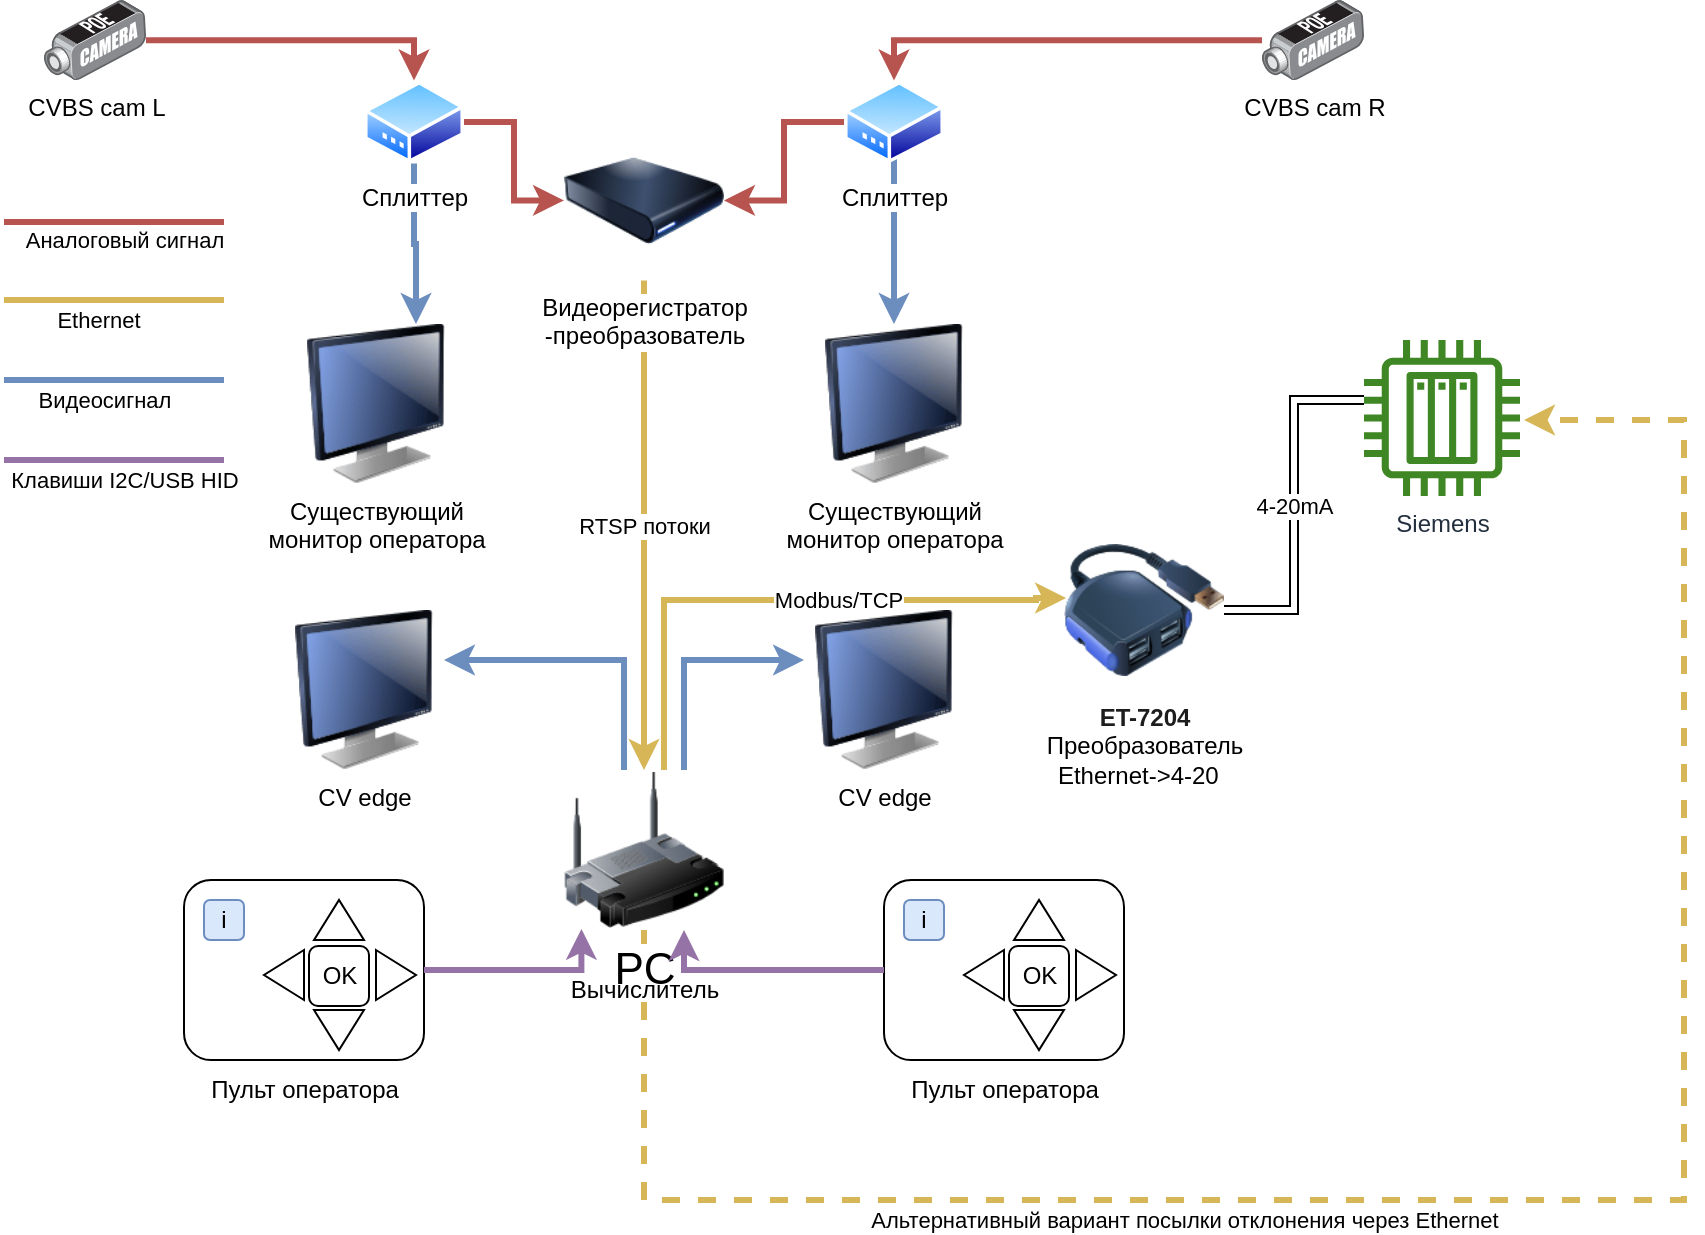 <mxfile version="20.6.0" type="github" pages="2">
  <diagram name="Architercture" id="55a83fd1-7818-8e21-69c5-c3457e3827bb">
    <mxGraphModel dx="746" dy="539" grid="1" gridSize="10" guides="1" tooltips="1" connect="1" arrows="1" fold="1" page="1" pageScale="1" pageWidth="1100" pageHeight="850" background="none" math="0" shadow="0">
      <root>
        <mxCell id="0" />
        <mxCell id="1" parent="0" />
        <mxCell id="8JaOrQgvwe7hHYjEQXCQ-12" value="Modbus/TCP" style="edgeStyle=orthogonalEdgeStyle;rounded=0;orthogonalLoop=1;jettySize=auto;html=1;entryX=0.013;entryY=0.425;entryDx=0;entryDy=0;entryPerimeter=0;fillColor=#fff2cc;strokeColor=#d6b656;strokeWidth=3;" parent="1" source="69ecfefc5c41e42c-1" target="8JaOrQgvwe7hHYjEQXCQ-10" edge="1">
          <mxGeometry x="0.198" relative="1" as="geometry">
            <mxPoint as="offset" />
            <Array as="points">
              <mxPoint x="520" y="380" />
              <mxPoint x="706" y="380" />
            </Array>
          </mxGeometry>
        </mxCell>
        <mxCell id="8JaOrQgvwe7hHYjEQXCQ-15" value="" style="edgeStyle=orthogonalEdgeStyle;rounded=0;orthogonalLoop=1;jettySize=auto;html=1;strokeWidth=3;fillColor=#dae8fc;strokeColor=#6c8ebf;" parent="1" source="69ecfefc5c41e42c-1" target="8JaOrQgvwe7hHYjEQXCQ-14" edge="1">
          <mxGeometry relative="1" as="geometry">
            <Array as="points">
              <mxPoint x="500" y="410" />
            </Array>
          </mxGeometry>
        </mxCell>
        <mxCell id="8JaOrQgvwe7hHYjEQXCQ-17" value="" style="edgeStyle=orthogonalEdgeStyle;rounded=0;orthogonalLoop=1;jettySize=auto;html=1;fillColor=#dae8fc;strokeColor=#6c8ebf;strokeWidth=3;" parent="1" source="69ecfefc5c41e42c-1" target="8JaOrQgvwe7hHYjEQXCQ-16" edge="1">
          <mxGeometry relative="1" as="geometry">
            <Array as="points">
              <mxPoint x="530" y="410" />
            </Array>
          </mxGeometry>
        </mxCell>
        <mxCell id="8JaOrQgvwe7hHYjEQXCQ-28" value="Альтернативный вариант посылки отклонения через Ethernet" style="edgeStyle=orthogonalEdgeStyle;rounded=0;orthogonalLoop=1;jettySize=auto;html=1;strokeWidth=3;entryX=1.026;entryY=0.513;entryDx=0;entryDy=0;entryPerimeter=0;dashed=1;fillColor=#fff2cc;strokeColor=#d6b656;" parent="1" source="69ecfefc5c41e42c-1" target="8JaOrQgvwe7hHYjEQXCQ-11" edge="1">
          <mxGeometry x="-0.28" y="-10" relative="1" as="geometry">
            <mxPoint x="1000" y="280" as="targetPoint" />
            <Array as="points">
              <mxPoint x="510" y="680" />
              <mxPoint x="1030" y="680" />
              <mxPoint x="1030" y="290" />
            </Array>
            <mxPoint as="offset" />
          </mxGeometry>
        </mxCell>
        <mxCell id="69ecfefc5c41e42c-1" value="PC" style="image;html=1;labelBackgroundColor=#ffffff;image=img/lib/clip_art/networking/Wireless_Router_128x128.png;rounded=1;shadow=0;comic=0;strokeWidth=2;fontSize=22" parent="1" vertex="1">
          <mxGeometry x="470" y="465" width="80" height="80" as="geometry" />
        </mxCell>
        <mxCell id="bqjCCw6araehrLSI5hQb-4" style="edgeStyle=orthogonalEdgeStyle;rounded=0;orthogonalLoop=1;jettySize=auto;html=1;entryX=0.5;entryY=0;entryDx=0;entryDy=0;fillColor=#f8cecc;strokeColor=#b85450;strokeWidth=3;" parent="1" source="8JaOrQgvwe7hHYjEQXCQ-1" target="bqjCCw6araehrLSI5hQb-3" edge="1">
          <mxGeometry relative="1" as="geometry" />
        </mxCell>
        <mxCell id="8JaOrQgvwe7hHYjEQXCQ-1" value="CVBS cam L" style="points=[];aspect=fixed;html=1;align=center;shadow=0;dashed=0;image;image=img/lib/allied_telesis/security/POE_DVS_Camera.svg;" parent="1" vertex="1">
          <mxGeometry x="210" y="80" width="51" height="40.2" as="geometry" />
        </mxCell>
        <mxCell id="8JaOrQgvwe7hHYjEQXCQ-7" value="" style="edgeStyle=orthogonalEdgeStyle;rounded=0;orthogonalLoop=1;jettySize=auto;html=1;strokeWidth=3;fillColor=#f8cecc;strokeColor=#b85450;entryX=0.5;entryY=0;entryDx=0;entryDy=0;" parent="1" source="8JaOrQgvwe7hHYjEQXCQ-2" target="bqjCCw6araehrLSI5hQb-5" edge="1">
          <mxGeometry relative="1" as="geometry">
            <mxPoint x="610" y="100" as="targetPoint" />
            <Array as="points">
              <mxPoint x="635" y="100" />
            </Array>
          </mxGeometry>
        </mxCell>
        <mxCell id="8JaOrQgvwe7hHYjEQXCQ-2" value="&lt;div style=&quot;orphans: 2; widows: 2;&quot;&gt;CVBS cam R&lt;/div&gt;" style="points=[];aspect=fixed;html=1;align=center;shadow=0;dashed=0;image;image=img/lib/allied_telesis/security/POE_DVS_Camera.svg;" parent="1" vertex="1">
          <mxGeometry x="819" y="80" width="51" height="40.2" as="geometry" />
        </mxCell>
        <mxCell id="8JaOrQgvwe7hHYjEQXCQ-8" value="RTSP потоки" style="edgeStyle=orthogonalEdgeStyle;rounded=0;orthogonalLoop=1;jettySize=auto;html=1;fillColor=#fff2cc;strokeColor=#d6b656;strokeWidth=3;" parent="1" source="8JaOrQgvwe7hHYjEQXCQ-3" target="69ecfefc5c41e42c-1" edge="1">
          <mxGeometry relative="1" as="geometry" />
        </mxCell>
        <mxCell id="8JaOrQgvwe7hHYjEQXCQ-3" value="Видеорегистратор&lt;br&gt;-преобразователь" style="image;html=1;image=img/lib/clip_art/computers/Harddrive_128x128.png" parent="1" vertex="1">
          <mxGeometry x="470" y="140.2" width="80" height="80" as="geometry" />
        </mxCell>
        <mxCell id="8JaOrQgvwe7hHYjEQXCQ-9" value="Вычислитель" style="text;html=1;align=center;verticalAlign=middle;resizable=0;points=[];autosize=1;strokeColor=none;fillColor=none;" parent="1" vertex="1">
          <mxGeometry x="460" y="560" width="100" height="30" as="geometry" />
        </mxCell>
        <mxCell id="8JaOrQgvwe7hHYjEQXCQ-13" value="4-20mA" style="edgeStyle=orthogonalEdgeStyle;rounded=0;orthogonalLoop=1;jettySize=auto;html=1;entryX=0;entryY=0.385;entryDx=0;entryDy=0;entryPerimeter=0;shape=link;" parent="1" source="8JaOrQgvwe7hHYjEQXCQ-10" target="8JaOrQgvwe7hHYjEQXCQ-11" edge="1">
          <mxGeometry relative="1" as="geometry" />
        </mxCell>
        <mxCell id="8JaOrQgvwe7hHYjEQXCQ-10" value="&lt;span style=&quot;color: rgb(29, 29, 29); font-family: Montserrat, sans-serif; font-size: var(--font-size-heading-1); font-weight: 700; orphans: 2; text-align: start; widows: 2;&quot;&gt;ET-7204&lt;/span&gt;&lt;br&gt;Преобразователь&lt;br&gt;Ethernet-&amp;gt;4-20 &amp;nbsp;" style="image;html=1;image=img/lib/clip_art/computers/USB_Hub_128x128.png" parent="1" vertex="1">
          <mxGeometry x="720" y="345" width="80" height="80" as="geometry" />
        </mxCell>
        <mxCell id="8JaOrQgvwe7hHYjEQXCQ-11" value="Siemens" style="sketch=0;outlineConnect=0;fontColor=#232F3E;gradientColor=none;fillColor=#3F8624;strokeColor=none;dashed=0;verticalLabelPosition=bottom;verticalAlign=top;align=center;html=1;fontSize=12;fontStyle=0;aspect=fixed;pointerEvents=1;shape=mxgraph.aws4.iot_thing_plc;" parent="1" vertex="1">
          <mxGeometry x="870" y="250" width="78" height="78" as="geometry" />
        </mxCell>
        <mxCell id="8JaOrQgvwe7hHYjEQXCQ-14" value="CV edge" style="image;html=1;image=img/lib/clip_art/computers/Monitor_128x128.png" parent="1" vertex="1">
          <mxGeometry x="330" y="385" width="80" height="80" as="geometry" />
        </mxCell>
        <mxCell id="8JaOrQgvwe7hHYjEQXCQ-16" value="CV edge" style="image;html=1;image=img/lib/clip_art/computers/Monitor_128x128.png" parent="1" vertex="1">
          <mxGeometry x="590" y="385" width="80" height="80" as="geometry" />
        </mxCell>
        <mxCell id="8JaOrQgvwe7hHYjEQXCQ-18" value="Ethernet" style="endArrow=none;html=1;rounded=0;strokeWidth=3;fillColor=#fff2cc;strokeColor=#d6b656;" parent="1" edge="1">
          <mxGeometry x="-0.143" y="-10" width="50" height="50" relative="1" as="geometry">
            <mxPoint x="190" y="230" as="sourcePoint" />
            <mxPoint x="300" y="230" as="targetPoint" />
            <mxPoint as="offset" />
          </mxGeometry>
        </mxCell>
        <mxCell id="8JaOrQgvwe7hHYjEQXCQ-19" value="Видеосигнал" style="endArrow=none;html=1;rounded=0;strokeWidth=3;fillColor=#dae8fc;strokeColor=#6c8ebf;" parent="1" edge="1">
          <mxGeometry x="-0.091" y="-10" width="50" height="50" relative="1" as="geometry">
            <mxPoint x="190" y="270" as="sourcePoint" />
            <mxPoint x="300" y="270" as="targetPoint" />
            <mxPoint as="offset" />
          </mxGeometry>
        </mxCell>
        <mxCell id="8JaOrQgvwe7hHYjEQXCQ-20" value="Аналоговый сигнал" style="endArrow=none;html=1;rounded=0;strokeWidth=3;fillColor=#f8cecc;strokeColor=#b85450;" parent="1" edge="1">
          <mxGeometry x="0.091" y="-9" width="50" height="50" relative="1" as="geometry">
            <mxPoint x="190" y="191" as="sourcePoint" />
            <mxPoint x="300" y="191" as="targetPoint" />
            <Array as="points">
              <mxPoint x="260" y="191" />
            </Array>
            <mxPoint as="offset" />
          </mxGeometry>
        </mxCell>
        <mxCell id="8JaOrQgvwe7hHYjEQXCQ-27" value="Клавиши I2C/USB HID" style="endArrow=none;html=1;rounded=0;strokeWidth=3;fillColor=#e1d5e7;strokeColor=#9673a6;" parent="1" edge="1">
          <mxGeometry x="0.091" y="-10" width="50" height="50" relative="1" as="geometry">
            <mxPoint x="190" y="310" as="sourcePoint" />
            <mxPoint x="300" y="310" as="targetPoint" />
            <mxPoint as="offset" />
            <Array as="points">
              <mxPoint x="240" y="310" />
            </Array>
          </mxGeometry>
        </mxCell>
        <mxCell id="8JaOrQgvwe7hHYjEQXCQ-36" value="" style="group" parent="1" vertex="1" connectable="0">
          <mxGeometry x="280" y="520" width="120" height="90" as="geometry" />
        </mxCell>
        <mxCell id="8JaOrQgvwe7hHYjEQXCQ-29" value="" style="rounded=1;whiteSpace=wrap;html=1;" parent="8JaOrQgvwe7hHYjEQXCQ-36" vertex="1">
          <mxGeometry width="120" height="90" as="geometry" />
        </mxCell>
        <mxCell id="8JaOrQgvwe7hHYjEQXCQ-30" value="" style="triangle;whiteSpace=wrap;html=1;" parent="8JaOrQgvwe7hHYjEQXCQ-36" vertex="1">
          <mxGeometry x="96" y="35" width="20" height="25" as="geometry" />
        </mxCell>
        <mxCell id="8JaOrQgvwe7hHYjEQXCQ-31" value="" style="triangle;whiteSpace=wrap;html=1;direction=north;" parent="8JaOrQgvwe7hHYjEQXCQ-36" vertex="1">
          <mxGeometry x="65" y="10" width="25" height="20" as="geometry" />
        </mxCell>
        <mxCell id="8JaOrQgvwe7hHYjEQXCQ-32" value="" style="triangle;whiteSpace=wrap;html=1;direction=south;" parent="8JaOrQgvwe7hHYjEQXCQ-36" vertex="1">
          <mxGeometry x="65" y="65" width="25" height="20" as="geometry" />
        </mxCell>
        <mxCell id="8JaOrQgvwe7hHYjEQXCQ-33" value="" style="triangle;whiteSpace=wrap;html=1;rotation=0;direction=west;" parent="8JaOrQgvwe7hHYjEQXCQ-36" vertex="1">
          <mxGeometry x="40" y="35" width="20" height="25" as="geometry" />
        </mxCell>
        <mxCell id="8JaOrQgvwe7hHYjEQXCQ-34" value="i" style="rounded=1;whiteSpace=wrap;html=1;fillColor=#dae8fc;strokeColor=#6c8ebf;" parent="8JaOrQgvwe7hHYjEQXCQ-36" vertex="1">
          <mxGeometry x="10" y="10" width="20" height="20" as="geometry" />
        </mxCell>
        <mxCell id="8JaOrQgvwe7hHYjEQXCQ-35" value="OK" style="rounded=1;whiteSpace=wrap;html=1;" parent="8JaOrQgvwe7hHYjEQXCQ-36" vertex="1">
          <mxGeometry x="62.5" y="33" width="30" height="30" as="geometry" />
        </mxCell>
        <mxCell id="bqjCCw6araehrLSI5hQb-1" value="Существующий&lt;br&gt;монитор оператора" style="image;html=1;image=img/lib/clip_art/computers/Monitor_128x128.png" parent="1" vertex="1">
          <mxGeometry x="336" y="242" width="80" height="80" as="geometry" />
        </mxCell>
        <mxCell id="bqjCCw6araehrLSI5hQb-2" value="Существующий&lt;br style=&quot;border-color: var(--border-color);&quot;&gt;монитор оператора" style="image;html=1;image=img/lib/clip_art/computers/Monitor_128x128.png" parent="1" vertex="1">
          <mxGeometry x="595" y="242" width="80" height="80" as="geometry" />
        </mxCell>
        <mxCell id="bqjCCw6araehrLSI5hQb-6" style="edgeStyle=orthogonalEdgeStyle;rounded=0;orthogonalLoop=1;jettySize=auto;html=1;strokeWidth=3;fillColor=#f8cecc;strokeColor=#b85450;" parent="1" source="bqjCCw6araehrLSI5hQb-3" target="8JaOrQgvwe7hHYjEQXCQ-3" edge="1">
          <mxGeometry relative="1" as="geometry" />
        </mxCell>
        <mxCell id="bqjCCw6araehrLSI5hQb-8" style="edgeStyle=orthogonalEdgeStyle;rounded=0;orthogonalLoop=1;jettySize=auto;html=1;entryX=0.75;entryY=0;entryDx=0;entryDy=0;strokeWidth=3;fillColor=#dae8fc;strokeColor=#6c8ebf;" parent="1" source="bqjCCw6araehrLSI5hQb-3" target="bqjCCw6araehrLSI5hQb-1" edge="1">
          <mxGeometry relative="1" as="geometry">
            <Array as="points">
              <mxPoint x="395" y="202" />
              <mxPoint x="396" y="202" />
            </Array>
          </mxGeometry>
        </mxCell>
        <mxCell id="bqjCCw6araehrLSI5hQb-3" value="Сплиттер" style="aspect=fixed;perimeter=ellipsePerimeter;html=1;align=center;shadow=0;dashed=0;spacingTop=3;image;image=img/lib/active_directory/modem.svg;" parent="1" vertex="1">
          <mxGeometry x="370" y="120.2" width="50" height="41.5" as="geometry" />
        </mxCell>
        <mxCell id="bqjCCw6araehrLSI5hQb-7" style="edgeStyle=orthogonalEdgeStyle;rounded=0;orthogonalLoop=1;jettySize=auto;html=1;entryX=1;entryY=0.5;entryDx=0;entryDy=0;strokeWidth=3;fillColor=#f8cecc;strokeColor=#b85450;" parent="1" source="bqjCCw6araehrLSI5hQb-5" target="8JaOrQgvwe7hHYjEQXCQ-3" edge="1">
          <mxGeometry relative="1" as="geometry" />
        </mxCell>
        <mxCell id="bqjCCw6araehrLSI5hQb-9" style="edgeStyle=orthogonalEdgeStyle;rounded=0;orthogonalLoop=1;jettySize=auto;html=1;strokeWidth=3;fillColor=#dae8fc;strokeColor=#6c8ebf;" parent="1" target="bqjCCw6araehrLSI5hQb-2" edge="1">
          <mxGeometry relative="1" as="geometry">
            <mxPoint x="635" y="150" as="sourcePoint" />
            <Array as="points">
              <mxPoint x="635" y="150" />
            </Array>
          </mxGeometry>
        </mxCell>
        <mxCell id="bqjCCw6araehrLSI5hQb-5" value="Сплиттер" style="aspect=fixed;perimeter=ellipsePerimeter;html=1;align=center;shadow=0;dashed=0;spacingTop=3;image;image=img/lib/active_directory/modem.svg;" parent="1" vertex="1">
          <mxGeometry x="610" y="120.2" width="50" height="41.5" as="geometry" />
        </mxCell>
        <mxCell id="bqjCCw6araehrLSI5hQb-13" value="" style="group" parent="1" vertex="1" connectable="0">
          <mxGeometry x="630" y="520" width="120" height="90" as="geometry" />
        </mxCell>
        <mxCell id="bqjCCw6araehrLSI5hQb-14" value="" style="rounded=1;whiteSpace=wrap;html=1;" parent="bqjCCw6araehrLSI5hQb-13" vertex="1">
          <mxGeometry width="120" height="90" as="geometry" />
        </mxCell>
        <mxCell id="bqjCCw6araehrLSI5hQb-15" value="" style="triangle;whiteSpace=wrap;html=1;" parent="bqjCCw6araehrLSI5hQb-13" vertex="1">
          <mxGeometry x="96" y="35" width="20" height="25" as="geometry" />
        </mxCell>
        <mxCell id="bqjCCw6araehrLSI5hQb-16" value="" style="triangle;whiteSpace=wrap;html=1;direction=north;" parent="bqjCCw6araehrLSI5hQb-13" vertex="1">
          <mxGeometry x="65" y="10" width="25" height="20" as="geometry" />
        </mxCell>
        <mxCell id="bqjCCw6araehrLSI5hQb-17" value="" style="triangle;whiteSpace=wrap;html=1;direction=south;" parent="bqjCCw6araehrLSI5hQb-13" vertex="1">
          <mxGeometry x="65" y="65" width="25" height="20" as="geometry" />
        </mxCell>
        <mxCell id="bqjCCw6araehrLSI5hQb-18" value="" style="triangle;whiteSpace=wrap;html=1;rotation=0;direction=west;" parent="bqjCCw6araehrLSI5hQb-13" vertex="1">
          <mxGeometry x="40" y="35" width="20" height="25" as="geometry" />
        </mxCell>
        <mxCell id="bqjCCw6araehrLSI5hQb-19" value="i" style="rounded=1;whiteSpace=wrap;html=1;fillColor=#dae8fc;strokeColor=#6c8ebf;" parent="bqjCCw6araehrLSI5hQb-13" vertex="1">
          <mxGeometry x="10" y="10" width="20" height="20" as="geometry" />
        </mxCell>
        <mxCell id="bqjCCw6araehrLSI5hQb-20" value="OK" style="rounded=1;whiteSpace=wrap;html=1;" parent="bqjCCw6araehrLSI5hQb-13" vertex="1">
          <mxGeometry x="62.5" y="33" width="30" height="30" as="geometry" />
        </mxCell>
        <mxCell id="bqjCCw6araehrLSI5hQb-21" style="edgeStyle=orthogonalEdgeStyle;rounded=0;orthogonalLoop=1;jettySize=auto;html=1;entryX=0.109;entryY=0.993;entryDx=0;entryDy=0;entryPerimeter=0;strokeWidth=3;fillColor=#e1d5e7;strokeColor=#9673a6;" parent="1" source="8JaOrQgvwe7hHYjEQXCQ-29" target="69ecfefc5c41e42c-1" edge="1">
          <mxGeometry relative="1" as="geometry" />
        </mxCell>
        <mxCell id="bqjCCw6araehrLSI5hQb-22" style="edgeStyle=orthogonalEdgeStyle;rounded=0;orthogonalLoop=1;jettySize=auto;html=1;entryX=0.75;entryY=1;entryDx=0;entryDy=0;strokeWidth=3;fillColor=#e1d5e7;strokeColor=#9673a6;" parent="1" source="bqjCCw6araehrLSI5hQb-14" target="69ecfefc5c41e42c-1" edge="1">
          <mxGeometry relative="1" as="geometry">
            <Array as="points">
              <mxPoint x="530" y="565" />
            </Array>
          </mxGeometry>
        </mxCell>
        <mxCell id="bqjCCw6araehrLSI5hQb-24" value="Пульт оператора" style="text;html=1;align=center;verticalAlign=middle;resizable=0;points=[];autosize=1;strokeColor=none;fillColor=none;" parent="1" vertex="1">
          <mxGeometry x="280" y="610" width="120" height="30" as="geometry" />
        </mxCell>
        <mxCell id="bqjCCw6araehrLSI5hQb-25" value="Пульт оператора" style="text;html=1;align=center;verticalAlign=middle;resizable=0;points=[];autosize=1;strokeColor=none;fillColor=none;" parent="1" vertex="1">
          <mxGeometry x="630" y="610" width="120" height="30" as="geometry" />
        </mxCell>
      </root>
    </mxGraphModel>
  </diagram>
  <diagram id="wQUc8vnlqSPwLESQOqTD" name="SW architect">
    <mxGraphModel dx="2074" dy="1126" grid="1" gridSize="10" guides="1" tooltips="1" connect="1" arrows="1" fold="1" page="1" pageScale="1" pageWidth="827" pageHeight="1169" math="0" shadow="0">
      <root>
        <mxCell id="0" />
        <mxCell id="1" parent="0" />
        <mxCell id="3KGouaRvIe9lVAYtNVm2-1" value="PC" style="swimlane;whiteSpace=wrap;html=1;" vertex="1" parent="1">
          <mxGeometry x="40" y="40" width="760" height="1040" as="geometry" />
        </mxCell>
        <mxCell id="3KGouaRvIe9lVAYtNVm2-2" value="" style="endArrow=none;html=1;rounded=0;strokeWidth=1;" edge="1" parent="1">
          <mxGeometry width="50" height="50" relative="1" as="geometry">
            <mxPoint x="120" y="1040" as="sourcePoint" />
            <mxPoint x="120" y="120" as="targetPoint" />
          </mxGeometry>
        </mxCell>
      </root>
    </mxGraphModel>
  </diagram>
</mxfile>
